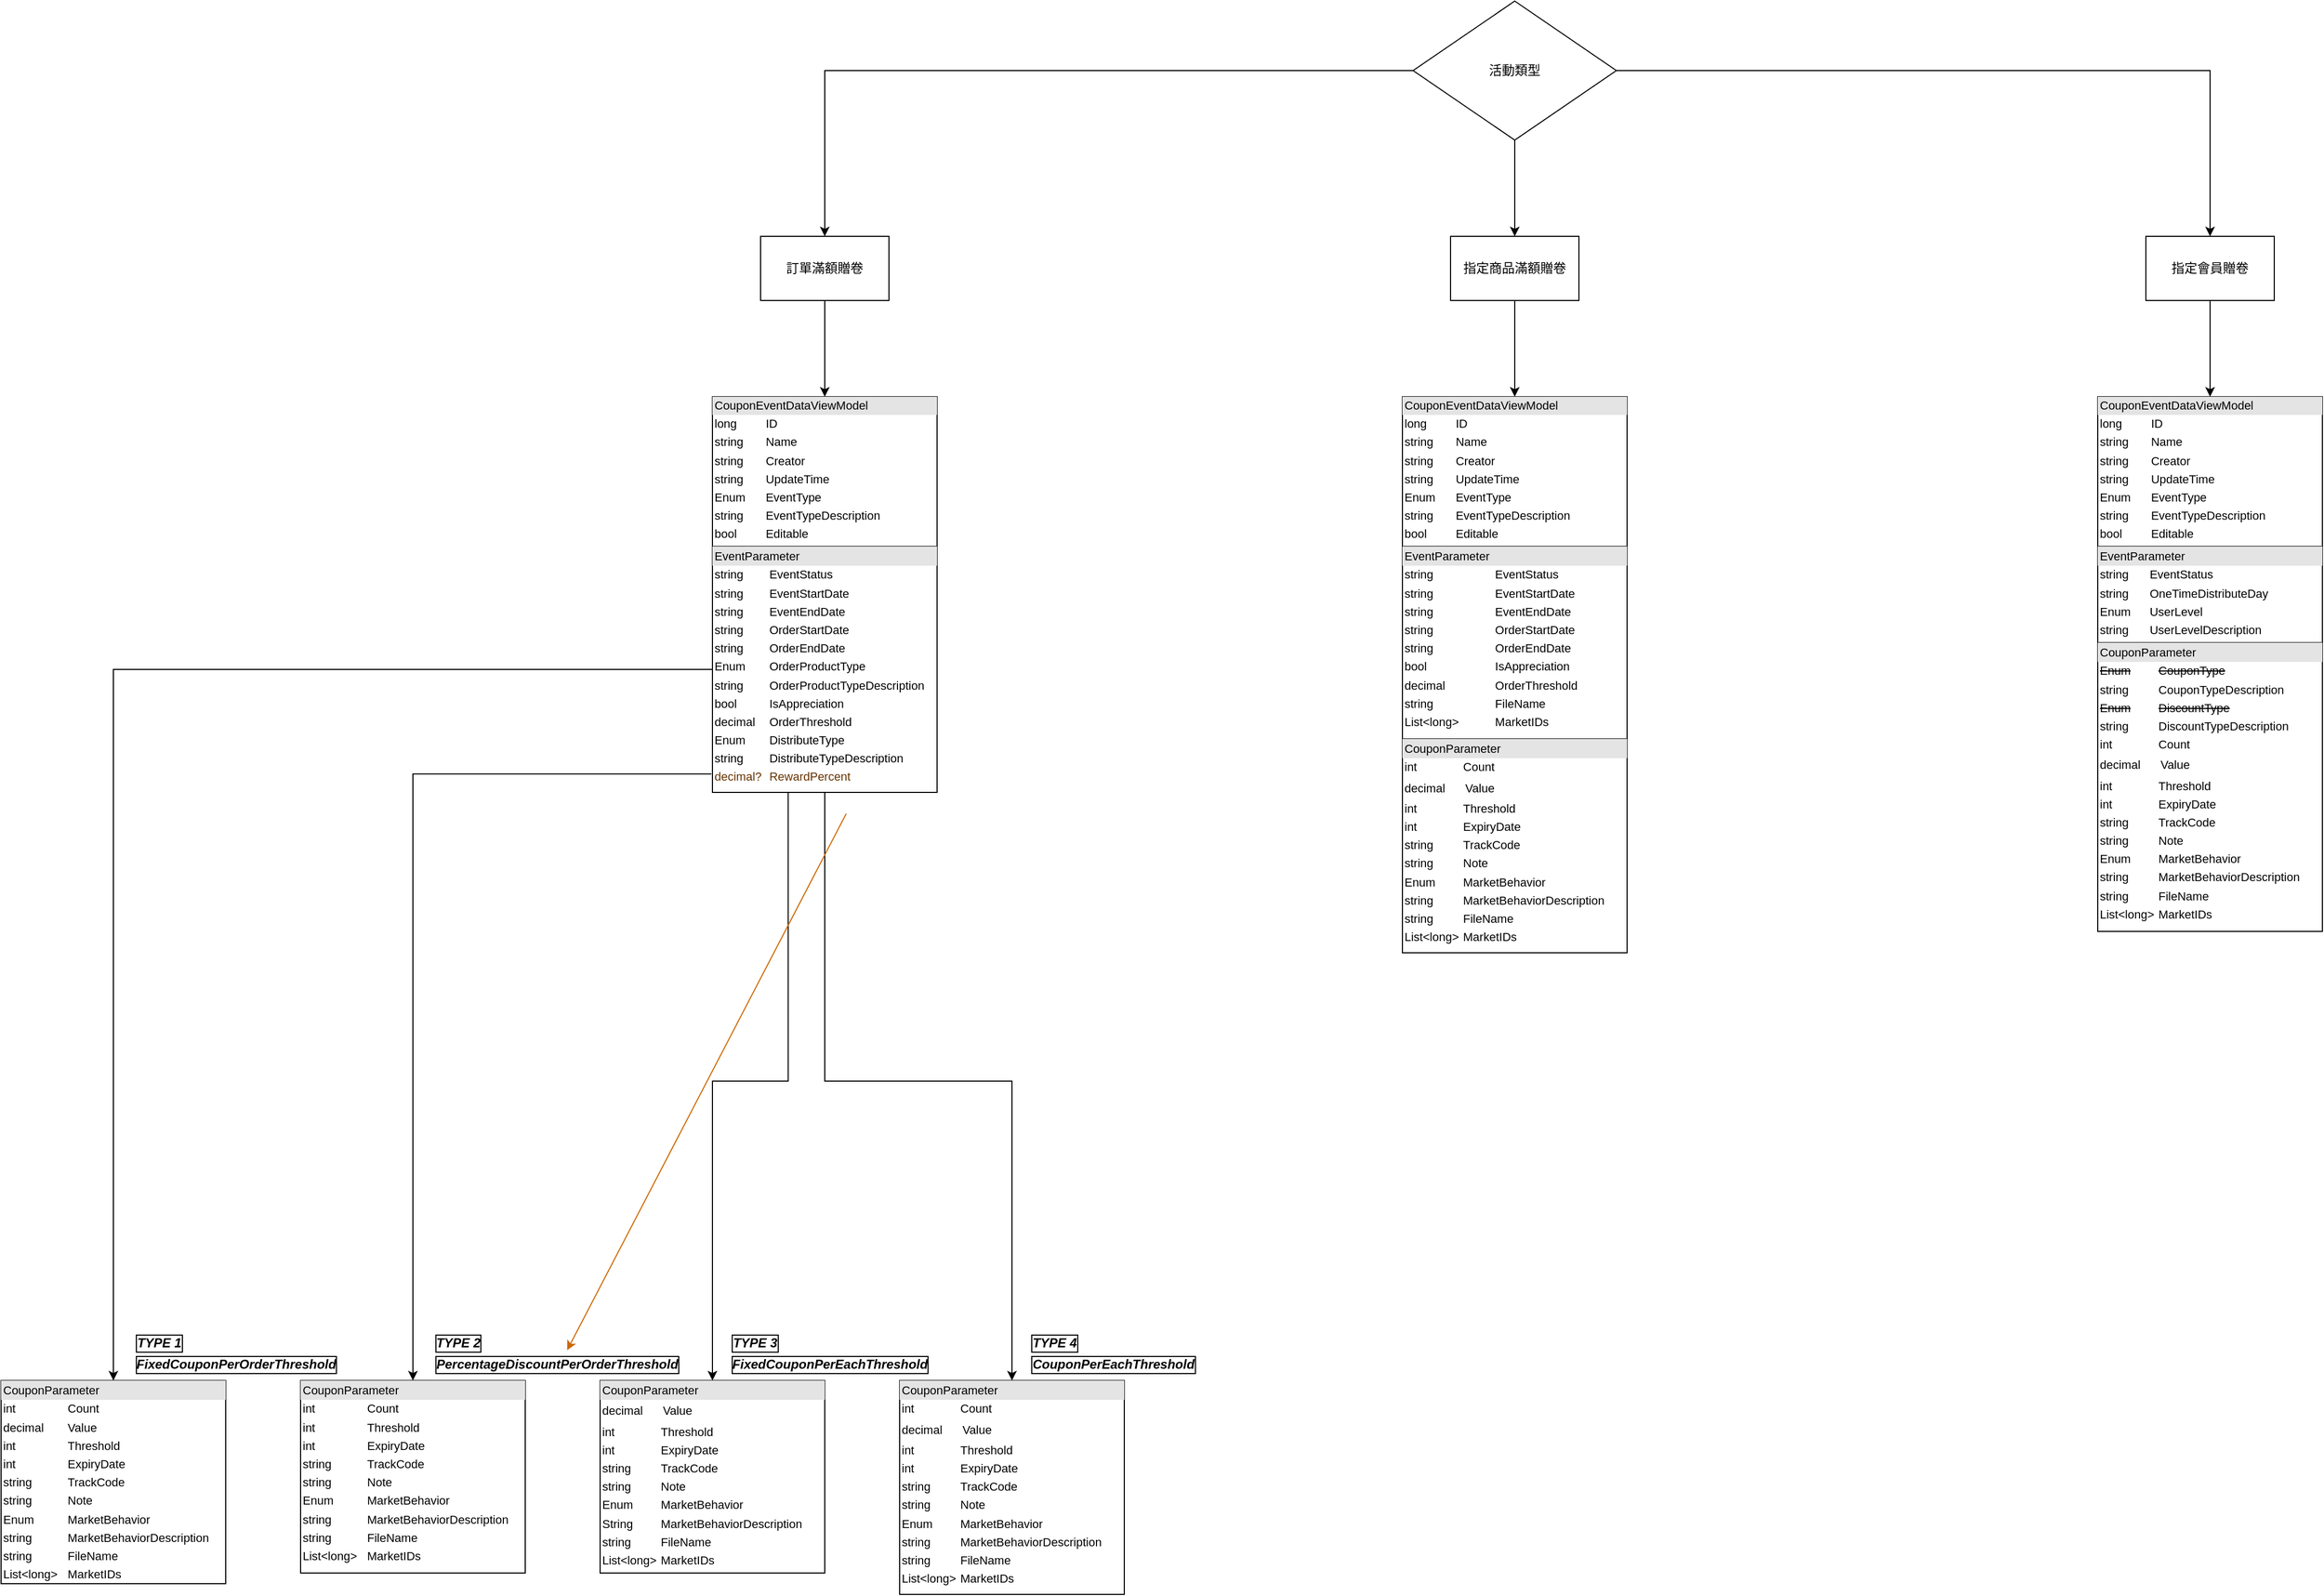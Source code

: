 <mxfile version="24.3.0" type="github">
  <diagram name="第 1 页" id="HbUvfql849o553JddJWj">
    <mxGraphModel dx="3700" dy="1123" grid="1" gridSize="10" guides="1" tooltips="1" connect="1" arrows="1" fold="1" page="1" pageScale="1" pageWidth="827" pageHeight="1169" math="0" shadow="0">
      <root>
        <mxCell id="0" />
        <mxCell id="1" parent="0" />
        <mxCell id="ZRGWAe6ejBWaFAPOV5AN-6" style="edgeStyle=orthogonalEdgeStyle;rounded=0;orthogonalLoop=1;jettySize=auto;html=1;" edge="1" parent="1" source="ZRGWAe6ejBWaFAPOV5AN-2" target="ZRGWAe6ejBWaFAPOV5AN-3">
          <mxGeometry relative="1" as="geometry" />
        </mxCell>
        <mxCell id="ZRGWAe6ejBWaFAPOV5AN-7" style="edgeStyle=orthogonalEdgeStyle;rounded=0;orthogonalLoop=1;jettySize=auto;html=1;" edge="1" parent="1" source="ZRGWAe6ejBWaFAPOV5AN-2" target="ZRGWAe6ejBWaFAPOV5AN-4">
          <mxGeometry relative="1" as="geometry" />
        </mxCell>
        <mxCell id="ZRGWAe6ejBWaFAPOV5AN-8" style="edgeStyle=orthogonalEdgeStyle;rounded=0;orthogonalLoop=1;jettySize=auto;html=1;" edge="1" parent="1" source="ZRGWAe6ejBWaFAPOV5AN-2" target="ZRGWAe6ejBWaFAPOV5AN-5">
          <mxGeometry relative="1" as="geometry" />
        </mxCell>
        <mxCell id="ZRGWAe6ejBWaFAPOV5AN-2" value="活動類型" style="rhombus;whiteSpace=wrap;html=1;" vertex="1" parent="1">
          <mxGeometry x="320" y="30" width="190" height="130" as="geometry" />
        </mxCell>
        <mxCell id="ZRGWAe6ejBWaFAPOV5AN-54" style="edgeStyle=orthogonalEdgeStyle;rounded=0;orthogonalLoop=1;jettySize=auto;html=1;" edge="1" parent="1" source="ZRGWAe6ejBWaFAPOV5AN-3" target="ZRGWAe6ejBWaFAPOV5AN-9">
          <mxGeometry relative="1" as="geometry" />
        </mxCell>
        <mxCell id="ZRGWAe6ejBWaFAPOV5AN-3" value="訂單滿額贈卷" style="rounded=0;whiteSpace=wrap;html=1;" vertex="1" parent="1">
          <mxGeometry x="-290" y="250" width="120" height="60" as="geometry" />
        </mxCell>
        <mxCell id="ZRGWAe6ejBWaFAPOV5AN-50" style="edgeStyle=orthogonalEdgeStyle;rounded=0;orthogonalLoop=1;jettySize=auto;html=1;" edge="1" parent="1" source="ZRGWAe6ejBWaFAPOV5AN-4" target="ZRGWAe6ejBWaFAPOV5AN-49">
          <mxGeometry relative="1" as="geometry" />
        </mxCell>
        <mxCell id="ZRGWAe6ejBWaFAPOV5AN-4" value="指定商品滿額贈卷" style="rounded=0;whiteSpace=wrap;html=1;" vertex="1" parent="1">
          <mxGeometry x="355" y="250" width="120" height="60" as="geometry" />
        </mxCell>
        <mxCell id="ZRGWAe6ejBWaFAPOV5AN-67" style="edgeStyle=orthogonalEdgeStyle;rounded=0;orthogonalLoop=1;jettySize=auto;html=1;entryX=0.5;entryY=0;entryDx=0;entryDy=0;exitX=0.5;exitY=1;exitDx=0;exitDy=0;" edge="1" parent="1" source="ZRGWAe6ejBWaFAPOV5AN-5" target="ZRGWAe6ejBWaFAPOV5AN-66">
          <mxGeometry relative="1" as="geometry">
            <Array as="points" />
          </mxGeometry>
        </mxCell>
        <mxCell id="ZRGWAe6ejBWaFAPOV5AN-5" value="指定會員贈卷" style="rounded=0;whiteSpace=wrap;html=1;" vertex="1" parent="1">
          <mxGeometry x="1005" y="250" width="120" height="60" as="geometry" />
        </mxCell>
        <mxCell id="ZRGWAe6ejBWaFAPOV5AN-9" value="&lt;div style=&quot;box-sizing: border-box; width: 100%; background: rgb(228, 228, 228); padding: 2px; font-size: 11px;&quot;&gt;CouponEventDataViewModel&lt;/div&gt;&lt;table align=&quot;left&quot; style=&quot;width: 100%; font-size: 11px;&quot; cellpadding=&quot;2&quot; cellspacing=&quot;0&quot;&gt;&lt;tbody&gt;&lt;tr&gt;&lt;td&gt;&lt;font style=&quot;font-size: 11px;&quot;&gt;long&lt;/font&gt;&lt;/td&gt;&lt;td&gt;&lt;font style=&quot;font-size: 11px;&quot;&gt;ID&lt;/font&gt;&lt;/td&gt;&lt;/tr&gt;&lt;tr&gt;&lt;td&gt;&lt;font style=&quot;font-size: 11px;&quot;&gt;string&lt;/font&gt;&lt;/td&gt;&lt;td&gt;&lt;font style=&quot;font-size: 11px;&quot;&gt;Name&lt;/font&gt;&lt;/td&gt;&lt;/tr&gt;&lt;tr&gt;&lt;td&gt;&lt;font style=&quot;font-size: 11px;&quot;&gt;string&lt;br&gt;&lt;/font&gt;&lt;/td&gt;&lt;td&gt;&lt;font style=&quot;font-size: 11px;&quot;&gt;Creator&lt;br&gt;&lt;/font&gt;&lt;/td&gt;&lt;/tr&gt;&lt;tr&gt;&lt;td style=&quot;&quot;&gt;&lt;font style=&quot;font-size: 11px;&quot;&gt;string&lt;br&gt;&lt;/font&gt;&lt;/td&gt;&lt;td&gt;&lt;font style=&quot;font-size: 11px;&quot;&gt;UpdateTime&lt;br&gt;&lt;/font&gt;&lt;/td&gt;&lt;/tr&gt;&lt;tr&gt;&lt;td&gt;&lt;font style=&quot;font-size: 11px;&quot;&gt;Enum&lt;br&gt;&lt;/font&gt;&lt;/td&gt;&lt;td&gt;&lt;font style=&quot;font-size: 11px;&quot;&gt;EventType&lt;br&gt;&lt;/font&gt;&lt;/td&gt;&lt;/tr&gt;&lt;tr&gt;&lt;td&gt;&lt;font style=&quot;&quot;&gt;string&lt;br&gt;&lt;/font&gt;&lt;/td&gt;&lt;td&gt;&lt;font style=&quot;&quot;&gt;EventTypeDescription&lt;br&gt;&lt;/font&gt;&lt;/td&gt;&lt;/tr&gt;&lt;tr&gt;&lt;td&gt;&lt;font style=&quot;&quot;&gt;bool&lt;br&gt;&lt;/font&gt;&lt;/td&gt;&lt;td&gt;&lt;font style=&quot;&quot;&gt;Editable&lt;br&gt;&lt;/font&gt;&lt;/td&gt;&lt;/tr&gt;&lt;/tbody&gt;&lt;/table&gt;" style="verticalAlign=top;align=left;overflow=fill;html=1;whiteSpace=wrap;" vertex="1" parent="1">
          <mxGeometry x="-335" y="400" width="210" height="140" as="geometry" />
        </mxCell>
        <mxCell id="ZRGWAe6ejBWaFAPOV5AN-61" style="edgeStyle=orthogonalEdgeStyle;rounded=0;orthogonalLoop=1;jettySize=auto;html=1;entryX=0.5;entryY=0;entryDx=0;entryDy=0;" edge="1" parent="1" source="ZRGWAe6ejBWaFAPOV5AN-17" target="ZRGWAe6ejBWaFAPOV5AN-28">
          <mxGeometry relative="1" as="geometry" />
        </mxCell>
        <mxCell id="ZRGWAe6ejBWaFAPOV5AN-63" style="edgeStyle=orthogonalEdgeStyle;rounded=0;orthogonalLoop=1;jettySize=auto;html=1;entryX=0;entryY=0.5;entryDx=0;entryDy=0;exitX=0.337;exitY=0.999;exitDx=0;exitDy=0;exitPerimeter=0;" edge="1" parent="1" source="ZRGWAe6ejBWaFAPOV5AN-17" target="ZRGWAe6ejBWaFAPOV5AN-47">
          <mxGeometry relative="1" as="geometry">
            <Array as="points">
              <mxPoint x="-264" y="1040" />
              <mxPoint x="-335" y="1040" />
            </Array>
          </mxGeometry>
        </mxCell>
        <mxCell id="ZRGWAe6ejBWaFAPOV5AN-64" style="edgeStyle=orthogonalEdgeStyle;rounded=0;orthogonalLoop=1;jettySize=auto;html=1;entryX=0;entryY=0.5;entryDx=0;entryDy=0;" edge="1" parent="1" source="ZRGWAe6ejBWaFAPOV5AN-17" target="ZRGWAe6ejBWaFAPOV5AN-48">
          <mxGeometry relative="1" as="geometry">
            <Array as="points">
              <mxPoint x="-230" y="1040" />
              <mxPoint x="-55" y="1040" />
            </Array>
          </mxGeometry>
        </mxCell>
        <mxCell id="ZRGWAe6ejBWaFAPOV5AN-17" value="&lt;div style=&quot;box-sizing: border-box; width: 100%; background: rgb(228, 228, 228); padding: 2px;&quot;&gt;&lt;span style=&quot;font-size: 11px;&quot;&gt;EventParameter&lt;/span&gt;&lt;br&gt;&lt;/div&gt;&lt;table style=&quot;width: 100%; font-size: 11px;&quot; cellpadding=&quot;2&quot; cellspacing=&quot;0&quot;&gt;&lt;tbody&gt;&lt;tr&gt;&lt;td&gt;string&lt;br&gt;&lt;/td&gt;&lt;td&gt;EventStatus&lt;/td&gt;&lt;/tr&gt;&lt;tr&gt;&lt;td&gt;&lt;font style=&quot;font-size: 11px;&quot;&gt;string&lt;/font&gt;&lt;/td&gt;&lt;td&gt;&lt;font style=&quot;font-size: 11px;&quot;&gt;EventStartDate&lt;/font&gt;&lt;/td&gt;&lt;/tr&gt;&lt;tr&gt;&lt;td&gt;&lt;font style=&quot;font-size: 11px;&quot;&gt;string&lt;br&gt;&lt;/font&gt;&lt;/td&gt;&lt;td&gt;&lt;font style=&quot;font-size: 11px;&quot;&gt;EventEndDate&lt;br&gt;&lt;/font&gt;&lt;/td&gt;&lt;/tr&gt;&lt;tr&gt;&lt;td style=&quot;&quot;&gt;&lt;font style=&quot;font-size: 11px;&quot;&gt;string&lt;br&gt;&lt;/font&gt;&lt;/td&gt;&lt;td&gt;&lt;font style=&quot;font-size: 11px;&quot;&gt;OrderStartDate&lt;br&gt;&lt;/font&gt;&lt;/td&gt;&lt;/tr&gt;&lt;tr&gt;&lt;td&gt;&lt;font style=&quot;font-size: 11px;&quot;&gt;string&lt;br&gt;&lt;/font&gt;&lt;/td&gt;&lt;td&gt;&lt;font style=&quot;font-size: 11px;&quot;&gt;OrderEndDate&lt;br&gt;&lt;/font&gt;&lt;/td&gt;&lt;/tr&gt;&lt;tr&gt;&lt;td&gt;&lt;font style=&quot;&quot;&gt;Enum&lt;br&gt;&lt;/font&gt;&lt;/td&gt;&lt;td&gt;&lt;font style=&quot;&quot;&gt;OrderProductType&lt;br&gt;&lt;/font&gt;&lt;/td&gt;&lt;/tr&gt;&lt;tr&gt;&lt;td&gt;string&lt;br&gt;&lt;/td&gt;&lt;td&gt;OrderProductTypeDescription&lt;br&gt;&lt;/td&gt;&lt;/tr&gt;&lt;tr&gt;&lt;td&gt;bool&lt;br&gt;&lt;/td&gt;&lt;td&gt;IsAppreciation&lt;br&gt;&lt;/td&gt;&lt;/tr&gt;&lt;tr&gt;&lt;td&gt;decimal&lt;br&gt;&lt;/td&gt;&lt;td&gt;OrderThreshold&lt;br&gt;&lt;/td&gt;&lt;/tr&gt;&lt;tr&gt;&lt;td&gt;Enum&lt;br&gt;&lt;/td&gt;&lt;td&gt;DistributeType&lt;br&gt;&lt;/td&gt;&lt;/tr&gt;&lt;tr&gt;&lt;td&gt;string&lt;br&gt;&lt;/td&gt;&lt;td&gt;DistributeTypeDescription&lt;br&gt;&lt;/td&gt;&lt;/tr&gt;&lt;tr&gt;&lt;td&gt;&lt;font color=&quot;#663300&quot;&gt;decimal?&lt;br&gt;&lt;/font&gt;&lt;/td&gt;&lt;td&gt;&lt;font color=&quot;#663300&quot;&gt;RewardPercent&lt;/font&gt;&lt;br&gt;&lt;/td&gt;&lt;/tr&gt;&lt;/tbody&gt;&lt;/table&gt;" style="verticalAlign=top;align=left;overflow=fill;html=1;whiteSpace=wrap;" vertex="1" parent="1">
          <mxGeometry x="-335" y="540" width="210" height="230" as="geometry" />
        </mxCell>
        <mxCell id="ZRGWAe6ejBWaFAPOV5AN-26" value="FixedCouponPerOrderThreshold" style="text;html=1;align=center;verticalAlign=middle;whiteSpace=wrap;rounded=0;fontStyle=3;labelBackgroundColor=none;labelBorderColor=default;" vertex="1" parent="1">
          <mxGeometry x="-810" y="1290" width="60" height="30" as="geometry" />
        </mxCell>
        <mxCell id="ZRGWAe6ejBWaFAPOV5AN-28" value="&lt;div style=&quot;box-sizing: border-box; width: 100%; background: rgb(228, 228, 228); padding: 2px;&quot;&gt;&lt;span style=&quot;font-size: 11px;&quot;&gt;CouponParameter&lt;/span&gt;&lt;br&gt;&lt;/div&gt;&lt;table style=&quot;width: 100%; font-size: 11px;&quot; cellpadding=&quot;2&quot; cellspacing=&quot;0&quot;&gt;&lt;tbody&gt;&lt;tr&gt;&lt;td&gt;int&lt;br&gt;&lt;/td&gt;&lt;td&gt;Count&lt;/td&gt;&lt;/tr&gt;&lt;tr&gt;&lt;td&gt;&lt;font style=&quot;font-size: 11px;&quot;&gt;decimal&lt;/font&gt;&lt;/td&gt;&lt;td&gt;&lt;font style=&quot;font-size: 11px;&quot;&gt;Value&lt;/font&gt;&lt;/td&gt;&lt;/tr&gt;&lt;tr&gt;&lt;td&gt;&lt;font style=&quot;font-size: 11px;&quot;&gt;int&lt;br&gt;&lt;/font&gt;&lt;/td&gt;&lt;td&gt;&lt;font style=&quot;font-size: 11px;&quot;&gt;Threshold&lt;br&gt;&lt;/font&gt;&lt;/td&gt;&lt;/tr&gt;&lt;tr&gt;&lt;td style=&quot;&quot;&gt;&lt;font style=&quot;font-size: 11px;&quot;&gt;int&lt;br&gt;&lt;/font&gt;&lt;/td&gt;&lt;td&gt;&lt;font style=&quot;font-size: 11px;&quot;&gt;ExpiryDate&lt;br&gt;&lt;/font&gt;&lt;/td&gt;&lt;/tr&gt;&lt;tr&gt;&lt;td&gt;&lt;font style=&quot;font-size: 11px;&quot;&gt;string&lt;br&gt;&lt;/font&gt;&lt;/td&gt;&lt;td&gt;&lt;font style=&quot;font-size: 11px;&quot;&gt;TrackCode&lt;br&gt;&lt;/font&gt;&lt;/td&gt;&lt;/tr&gt;&lt;tr&gt;&lt;td&gt;&lt;font style=&quot;&quot;&gt;string&lt;br&gt;&lt;/font&gt;&lt;/td&gt;&lt;td&gt;&lt;font style=&quot;&quot;&gt;Note&lt;br&gt;&lt;/font&gt;&lt;/td&gt;&lt;/tr&gt;&lt;tr&gt;&lt;td&gt;&lt;font style=&quot;&quot;&gt;Enum&lt;br&gt;&lt;/font&gt;&lt;/td&gt;&lt;td&gt;&lt;font style=&quot;&quot;&gt;MarketBehavior&lt;br&gt;&lt;/font&gt;&lt;/td&gt;&lt;/tr&gt;&lt;tr&gt;&lt;td&gt;string&lt;/td&gt;&lt;td&gt;MarketBehaviorDescription&lt;br&gt;&lt;/td&gt;&lt;/tr&gt;&lt;tr&gt;&lt;td&gt;string&lt;br&gt;&lt;/td&gt;&lt;td&gt;FileName&lt;br&gt;&lt;/td&gt;&lt;/tr&gt;&lt;tr&gt;&lt;td&gt;List&amp;lt;long&amp;gt;&lt;br&gt;&lt;/td&gt;&lt;td&gt;MarketIDs&lt;br&gt;&lt;/td&gt;&lt;/tr&gt;&lt;tr&gt;&lt;td&gt;&lt;/td&gt;&lt;td&gt;&lt;br&gt;&lt;/td&gt;&lt;/tr&gt;&lt;/tbody&gt;&lt;/table&gt;" style="verticalAlign=top;align=left;overflow=fill;html=1;whiteSpace=wrap;" vertex="1" parent="1">
          <mxGeometry x="-1000" y="1320" width="210" height="190" as="geometry" />
        </mxCell>
        <mxCell id="ZRGWAe6ejBWaFAPOV5AN-31" value="PercentageDiscountPerOrderThreshold" style="text;html=1;align=center;verticalAlign=middle;whiteSpace=wrap;rounded=0;labelBorderColor=default;fontStyle=3" vertex="1" parent="1">
          <mxGeometry x="-510" y="1290" width="60" height="30" as="geometry" />
        </mxCell>
        <mxCell id="ZRGWAe6ejBWaFAPOV5AN-32" value="FixedCouponPerEachThreshold" style="text;html=1;align=center;verticalAlign=middle;whiteSpace=wrap;rounded=0;labelBorderColor=default;fontStyle=3" vertex="1" parent="1">
          <mxGeometry x="-255" y="1290" width="60" height="30" as="geometry" />
        </mxCell>
        <mxCell id="ZRGWAe6ejBWaFAPOV5AN-34" value="CouponPerEachThreshold" style="text;html=1;align=center;verticalAlign=middle;whiteSpace=wrap;rounded=0;labelBorderColor=default;fontStyle=3" vertex="1" parent="1">
          <mxGeometry x="10" y="1290" width="60" height="30" as="geometry" />
        </mxCell>
        <mxCell id="ZRGWAe6ejBWaFAPOV5AN-36" value="TYPE 1" style="text;html=1;align=center;verticalAlign=middle;whiteSpace=wrap;rounded=0;fontStyle=3;labelBackgroundColor=none;labelBorderColor=default;" vertex="1" parent="1">
          <mxGeometry x="-882" y="1270" width="60" height="30" as="geometry" />
        </mxCell>
        <mxCell id="ZRGWAe6ejBWaFAPOV5AN-39" value="TYPE 2" style="text;html=1;align=center;verticalAlign=middle;whiteSpace=wrap;rounded=0;fontStyle=3;labelBackgroundColor=none;labelBorderColor=default;" vertex="1" parent="1">
          <mxGeometry x="-600" y="1270" width="55" height="30" as="geometry" />
        </mxCell>
        <mxCell id="ZRGWAe6ejBWaFAPOV5AN-40" value="TYPE 3" style="text;html=1;align=center;verticalAlign=middle;whiteSpace=wrap;rounded=0;fontStyle=3;labelBackgroundColor=none;labelBorderColor=default;" vertex="1" parent="1">
          <mxGeometry x="-325" y="1270" width="60" height="30" as="geometry" />
        </mxCell>
        <mxCell id="ZRGWAe6ejBWaFAPOV5AN-41" value="TYPE 4" style="text;html=1;align=center;verticalAlign=middle;whiteSpace=wrap;rounded=0;fontStyle=3;labelBackgroundColor=none;labelBorderColor=default;" vertex="1" parent="1">
          <mxGeometry x="-45" y="1270" width="60" height="30" as="geometry" />
        </mxCell>
        <mxCell id="ZRGWAe6ejBWaFAPOV5AN-45" value="" style="endArrow=classic;html=1;rounded=0;entryX=0.653;entryY=0.056;entryDx=0;entryDy=0;entryPerimeter=0;fontColor=#994C00;labelBackgroundColor=#994C00;fillColor=#ffe6cc;strokeColor=#CC6600;exitX=0.5;exitY=1;exitDx=0;exitDy=0;" edge="1" parent="1" source="ZRGWAe6ejBWaFAPOV5AN-57" target="ZRGWAe6ejBWaFAPOV5AN-31">
          <mxGeometry width="50" height="50" relative="1" as="geometry">
            <mxPoint x="-210" y="830" as="sourcePoint" />
            <mxPoint x="-10" y="910" as="targetPoint" />
            <Array as="points" />
          </mxGeometry>
        </mxCell>
        <mxCell id="ZRGWAe6ejBWaFAPOV5AN-46" value="&lt;div style=&quot;box-sizing: border-box; width: 100%; background: rgb(228, 228, 228); padding: 2px;&quot;&gt;&lt;span style=&quot;font-size: 11px;&quot;&gt;CouponParameter&lt;/span&gt;&lt;br&gt;&lt;/div&gt;&lt;table style=&quot;width: 100%; font-size: 11px;&quot; cellpadding=&quot;2&quot; cellspacing=&quot;0&quot;&gt;&lt;tbody&gt;&lt;tr&gt;&lt;td&gt;int&lt;br&gt;&lt;/td&gt;&lt;td&gt;Count&lt;/td&gt;&lt;/tr&gt;&lt;tr&gt;&lt;td&gt;int&lt;/td&gt;&lt;td&gt;&lt;font style=&quot;font-size: 11px;&quot;&gt;Threshold&lt;br&gt;&lt;/font&gt;&lt;/td&gt;&lt;/tr&gt;&lt;tr&gt;&lt;td style=&quot;&quot;&gt;&lt;font style=&quot;font-size: 11px;&quot;&gt;int&lt;br&gt;&lt;/font&gt;&lt;/td&gt;&lt;td&gt;&lt;font style=&quot;font-size: 11px;&quot;&gt;ExpiryDate&lt;br&gt;&lt;/font&gt;&lt;/td&gt;&lt;/tr&gt;&lt;tr&gt;&lt;td&gt;&lt;font style=&quot;font-size: 11px;&quot;&gt;string&lt;br&gt;&lt;/font&gt;&lt;/td&gt;&lt;td&gt;&lt;font style=&quot;font-size: 11px;&quot;&gt;TrackCode&lt;br&gt;&lt;/font&gt;&lt;/td&gt;&lt;/tr&gt;&lt;tr&gt;&lt;td&gt;&lt;font style=&quot;&quot;&gt;string&lt;br&gt;&lt;/font&gt;&lt;/td&gt;&lt;td&gt;&lt;font style=&quot;&quot;&gt;Note&lt;br&gt;&lt;/font&gt;&lt;/td&gt;&lt;/tr&gt;&lt;tr&gt;&lt;td&gt;&lt;font style=&quot;&quot;&gt;Enum&lt;br&gt;&lt;/font&gt;&lt;/td&gt;&lt;td&gt;&lt;font style=&quot;&quot;&gt;MarketBehavior&lt;br&gt;&lt;/font&gt;&lt;/td&gt;&lt;/tr&gt;&lt;tr&gt;&lt;td&gt;string&lt;/td&gt;&lt;td&gt;MarketBehaviorDescription&lt;br&gt;&lt;/td&gt;&lt;/tr&gt;&lt;tr&gt;&lt;td&gt;string&lt;br&gt;&lt;/td&gt;&lt;td&gt;FileName&lt;br&gt;&lt;/td&gt;&lt;/tr&gt;&lt;tr&gt;&lt;td&gt;List&amp;lt;long&amp;gt;&lt;br&gt;&lt;/td&gt;&lt;td&gt;MarketIDs&lt;br&gt;&lt;/td&gt;&lt;/tr&gt;&lt;tr&gt;&lt;td&gt;&lt;/td&gt;&lt;td&gt;&lt;br&gt;&lt;/td&gt;&lt;/tr&gt;&lt;/tbody&gt;&lt;/table&gt;" style="verticalAlign=top;align=left;overflow=fill;html=1;whiteSpace=wrap;direction=south;" vertex="1" parent="1">
          <mxGeometry x="-720" y="1320" width="210" height="180" as="geometry" />
        </mxCell>
        <mxCell id="ZRGWAe6ejBWaFAPOV5AN-47" value="&lt;div style=&quot;box-sizing: border-box; width: 100%; background: rgb(228, 228, 228); padding: 2px;&quot;&gt;&lt;span style=&quot;font-size: 11px;&quot;&gt;CouponParameter&lt;/span&gt;&lt;br&gt;&lt;/div&gt;&lt;table style=&quot;width: 100%; font-size: 11px;&quot; cellpadding=&quot;2&quot; cellspacing=&quot;0&quot;&gt;&lt;tbody&gt;&lt;tr&gt;&lt;td&gt;decimal&lt;/td&gt;&lt;td&gt;&lt;table style=&quot;width: 210px;&quot; cellpadding=&quot;2&quot; cellspacing=&quot;0&quot;&gt;&lt;tbody&gt;&lt;tr&gt;&lt;td&gt;Value&lt;/td&gt;&lt;/tr&gt;&lt;tr&gt;&lt;/tr&gt;&lt;/tbody&gt;&lt;/table&gt;&lt;/td&gt;&lt;/tr&gt;&lt;tr&gt;&lt;td&gt;int&lt;/td&gt;&lt;td&gt;&lt;font style=&quot;font-size: 11px;&quot;&gt;Threshold&lt;br&gt;&lt;/font&gt;&lt;/td&gt;&lt;/tr&gt;&lt;tr&gt;&lt;td style=&quot;&quot;&gt;&lt;font style=&quot;font-size: 11px;&quot;&gt;int&lt;br&gt;&lt;/font&gt;&lt;/td&gt;&lt;td&gt;&lt;font style=&quot;font-size: 11px;&quot;&gt;ExpiryDate&lt;br&gt;&lt;/font&gt;&lt;/td&gt;&lt;/tr&gt;&lt;tr&gt;&lt;td&gt;&lt;font style=&quot;font-size: 11px;&quot;&gt;string&lt;br&gt;&lt;/font&gt;&lt;/td&gt;&lt;td&gt;&lt;font style=&quot;font-size: 11px;&quot;&gt;TrackCode&lt;br&gt;&lt;/font&gt;&lt;/td&gt;&lt;/tr&gt;&lt;tr&gt;&lt;td&gt;&lt;font style=&quot;&quot;&gt;string&lt;br&gt;&lt;/font&gt;&lt;/td&gt;&lt;td&gt;&lt;font style=&quot;&quot;&gt;Note&lt;br&gt;&lt;/font&gt;&lt;/td&gt;&lt;/tr&gt;&lt;tr&gt;&lt;td&gt;&lt;font style=&quot;&quot;&gt;Enum&lt;br&gt;&lt;/font&gt;&lt;/td&gt;&lt;td&gt;&lt;font style=&quot;&quot;&gt;MarketBehavior&lt;br&gt;&lt;/font&gt;&lt;/td&gt;&lt;/tr&gt;&lt;tr&gt;&lt;td&gt;String&lt;/td&gt;&lt;td&gt;MarketBehaviorDescription&lt;br&gt;&lt;/td&gt;&lt;/tr&gt;&lt;tr&gt;&lt;td&gt;string&lt;br&gt;&lt;/td&gt;&lt;td&gt;FileName&lt;br&gt;&lt;/td&gt;&lt;/tr&gt;&lt;tr&gt;&lt;td&gt;List&amp;lt;long&amp;gt;&lt;br&gt;&lt;/td&gt;&lt;td&gt;MarketIDs&lt;br&gt;&lt;/td&gt;&lt;/tr&gt;&lt;tr&gt;&lt;td&gt;&lt;/td&gt;&lt;td&gt;&lt;br&gt;&lt;/td&gt;&lt;/tr&gt;&lt;/tbody&gt;&lt;/table&gt;" style="verticalAlign=top;align=left;overflow=fill;html=1;whiteSpace=wrap;direction=south;" vertex="1" parent="1">
          <mxGeometry x="-440" y="1320" width="210" height="180" as="geometry" />
        </mxCell>
        <mxCell id="ZRGWAe6ejBWaFAPOV5AN-48" value="&lt;div style=&quot;box-sizing: border-box; width: 100%; background: rgb(228, 228, 228); padding: 2px;&quot;&gt;&lt;span style=&quot;font-size: 11px;&quot;&gt;CouponParameter&lt;/span&gt;&lt;br&gt;&lt;/div&gt;&lt;table style=&quot;width: 100%; font-size: 11px;&quot; cellpadding=&quot;2&quot; cellspacing=&quot;0&quot;&gt;&lt;tbody&gt;&lt;tr&gt;&lt;td&gt;int&lt;/td&gt;&lt;td&gt;Count&lt;br&gt;&lt;/td&gt;&lt;/tr&gt;&lt;tr&gt;&lt;td&gt;decimal&lt;/td&gt;&lt;td&gt;&lt;table style=&quot;width: 210px;&quot; cellpadding=&quot;2&quot; cellspacing=&quot;0&quot;&gt;&lt;tbody&gt;&lt;tr&gt;&lt;td&gt;Value&lt;/td&gt;&lt;/tr&gt;&lt;tr&gt;&lt;/tr&gt;&lt;/tbody&gt;&lt;/table&gt;&lt;/td&gt;&lt;/tr&gt;&lt;tr&gt;&lt;td&gt;&lt;font style=&quot;font-size: 11px;&quot;&gt;int&lt;/font&gt;&lt;/td&gt;&lt;td&gt;&lt;font style=&quot;font-size: 11px;&quot;&gt;Threshold&lt;br&gt;&lt;/font&gt;&lt;/td&gt;&lt;/tr&gt;&lt;tr&gt;&lt;td style=&quot;&quot;&gt;&lt;font style=&quot;font-size: 11px;&quot;&gt;int&lt;br&gt;&lt;/font&gt;&lt;/td&gt;&lt;td&gt;&lt;font style=&quot;font-size: 11px;&quot;&gt;ExpiryDate&lt;br&gt;&lt;/font&gt;&lt;/td&gt;&lt;/tr&gt;&lt;tr&gt;&lt;td&gt;&lt;font style=&quot;font-size: 11px;&quot;&gt;string&lt;br&gt;&lt;/font&gt;&lt;/td&gt;&lt;td&gt;&lt;font style=&quot;font-size: 11px;&quot;&gt;TrackCode&lt;br&gt;&lt;/font&gt;&lt;/td&gt;&lt;/tr&gt;&lt;tr&gt;&lt;td&gt;&lt;font style=&quot;&quot;&gt;string&lt;br&gt;&lt;/font&gt;&lt;/td&gt;&lt;td&gt;&lt;font style=&quot;&quot;&gt;Note&lt;br&gt;&lt;/font&gt;&lt;/td&gt;&lt;/tr&gt;&lt;tr&gt;&lt;td&gt;&lt;font style=&quot;&quot;&gt;Enum&lt;br&gt;&lt;/font&gt;&lt;/td&gt;&lt;td&gt;&lt;font style=&quot;&quot;&gt;MarketBehavior&lt;br&gt;&lt;/font&gt;&lt;/td&gt;&lt;/tr&gt;&lt;tr&gt;&lt;td&gt;string&lt;/td&gt;&lt;td&gt;MarketBehaviorDescription&lt;br&gt;&lt;/td&gt;&lt;/tr&gt;&lt;tr&gt;&lt;td&gt;string&lt;br&gt;&lt;/td&gt;&lt;td&gt;FileName&lt;br&gt;&lt;/td&gt;&lt;/tr&gt;&lt;tr&gt;&lt;td&gt;List&amp;lt;long&amp;gt;&lt;br&gt;&lt;/td&gt;&lt;td&gt;MarketIDs&lt;br&gt;&lt;/td&gt;&lt;/tr&gt;&lt;tr&gt;&lt;td&gt;&lt;/td&gt;&lt;td&gt;&lt;br&gt;&lt;/td&gt;&lt;/tr&gt;&lt;/tbody&gt;&lt;/table&gt;" style="verticalAlign=top;align=left;overflow=fill;html=1;whiteSpace=wrap;direction=south;" vertex="1" parent="1">
          <mxGeometry x="-160" y="1320" width="210" height="200" as="geometry" />
        </mxCell>
        <mxCell id="ZRGWAe6ejBWaFAPOV5AN-49" value="&lt;div style=&quot;box-sizing: border-box; width: 100%; background: rgb(228, 228, 228); padding: 2px; font-size: 11px;&quot;&gt;CouponEventDataViewModel&lt;/div&gt;&lt;table align=&quot;left&quot; style=&quot;width: 100%; font-size: 11px;&quot; cellpadding=&quot;2&quot; cellspacing=&quot;0&quot;&gt;&lt;tbody&gt;&lt;tr&gt;&lt;td&gt;&lt;font style=&quot;font-size: 11px;&quot;&gt;long&lt;/font&gt;&lt;/td&gt;&lt;td&gt;&lt;font style=&quot;font-size: 11px;&quot;&gt;ID&lt;/font&gt;&lt;/td&gt;&lt;/tr&gt;&lt;tr&gt;&lt;td&gt;&lt;font style=&quot;font-size: 11px;&quot;&gt;string&lt;/font&gt;&lt;/td&gt;&lt;td&gt;&lt;font style=&quot;font-size: 11px;&quot;&gt;Name&lt;/font&gt;&lt;/td&gt;&lt;/tr&gt;&lt;tr&gt;&lt;td&gt;&lt;font style=&quot;font-size: 11px;&quot;&gt;string&lt;br&gt;&lt;/font&gt;&lt;/td&gt;&lt;td&gt;&lt;font style=&quot;font-size: 11px;&quot;&gt;Creator&lt;br&gt;&lt;/font&gt;&lt;/td&gt;&lt;/tr&gt;&lt;tr&gt;&lt;td style=&quot;&quot;&gt;&lt;font style=&quot;font-size: 11px;&quot;&gt;string&lt;br&gt;&lt;/font&gt;&lt;/td&gt;&lt;td&gt;&lt;font style=&quot;font-size: 11px;&quot;&gt;UpdateTime&lt;br&gt;&lt;/font&gt;&lt;/td&gt;&lt;/tr&gt;&lt;tr&gt;&lt;td&gt;&lt;font style=&quot;font-size: 11px;&quot;&gt;Enum&lt;br&gt;&lt;/font&gt;&lt;/td&gt;&lt;td&gt;&lt;font style=&quot;font-size: 11px;&quot;&gt;EventType&lt;br&gt;&lt;/font&gt;&lt;/td&gt;&lt;/tr&gt;&lt;tr&gt;&lt;td&gt;&lt;font style=&quot;&quot;&gt;string&lt;br&gt;&lt;/font&gt;&lt;/td&gt;&lt;td&gt;&lt;font style=&quot;&quot;&gt;EventTypeDescription&lt;br&gt;&lt;/font&gt;&lt;/td&gt;&lt;/tr&gt;&lt;tr&gt;&lt;td&gt;&lt;font style=&quot;&quot;&gt;bool&lt;br&gt;&lt;/font&gt;&lt;/td&gt;&lt;td&gt;&lt;font style=&quot;&quot;&gt;Editable&lt;br&gt;&lt;/font&gt;&lt;/td&gt;&lt;/tr&gt;&lt;/tbody&gt;&lt;/table&gt;" style="verticalAlign=top;align=left;overflow=fill;html=1;whiteSpace=wrap;" vertex="1" parent="1">
          <mxGeometry x="310" y="400" width="210" height="140" as="geometry" />
        </mxCell>
        <mxCell id="ZRGWAe6ejBWaFAPOV5AN-51" value="&lt;div style=&quot;box-sizing: border-box; width: 100%; background: rgb(228, 228, 228); padding: 2px;&quot;&gt;&lt;span style=&quot;font-size: 11px;&quot;&gt;EventParameter&lt;/span&gt;&lt;br&gt;&lt;/div&gt;&lt;table style=&quot;width: 100%; font-size: 11px;&quot; cellpadding=&quot;2&quot; cellspacing=&quot;0&quot;&gt;&lt;tbody&gt;&lt;tr&gt;&lt;td&gt;string&lt;br&gt;&lt;/td&gt;&lt;td&gt;EventStatus&lt;/td&gt;&lt;/tr&gt;&lt;tr&gt;&lt;td&gt;&lt;font style=&quot;font-size: 11px;&quot;&gt;string&lt;/font&gt;&lt;/td&gt;&lt;td&gt;&lt;font style=&quot;font-size: 11px;&quot;&gt;EventStartDate&lt;/font&gt;&lt;/td&gt;&lt;/tr&gt;&lt;tr&gt;&lt;td&gt;&lt;font style=&quot;font-size: 11px;&quot;&gt;string&lt;br&gt;&lt;/font&gt;&lt;/td&gt;&lt;td&gt;&lt;font style=&quot;font-size: 11px;&quot;&gt;EventEndDate&lt;br&gt;&lt;/font&gt;&lt;/td&gt;&lt;/tr&gt;&lt;tr&gt;&lt;td style=&quot;&quot;&gt;&lt;font style=&quot;font-size: 11px;&quot;&gt;string&lt;br&gt;&lt;/font&gt;&lt;/td&gt;&lt;td&gt;&lt;font style=&quot;font-size: 11px;&quot;&gt;OrderStartDate&lt;br&gt;&lt;/font&gt;&lt;/td&gt;&lt;/tr&gt;&lt;tr&gt;&lt;td&gt;&lt;font style=&quot;font-size: 11px;&quot;&gt;string&lt;br&gt;&lt;/font&gt;&lt;/td&gt;&lt;td&gt;&lt;font style=&quot;font-size: 11px;&quot;&gt;OrderEndDate&lt;/font&gt;&lt;/td&gt;&lt;/tr&gt;&lt;tr&gt;&lt;td&gt;bool&lt;br&gt;&lt;/td&gt;&lt;td&gt;IsAppreciation&lt;br&gt;&lt;/td&gt;&lt;/tr&gt;&lt;tr&gt;&lt;td&gt;decimal&lt;br&gt;&lt;/td&gt;&lt;td&gt;OrderThreshold&lt;br&gt;&lt;/td&gt;&lt;/tr&gt;&lt;tr&gt;&lt;td&gt;string&lt;br&gt;&lt;/td&gt;&lt;td&gt;FileName&lt;br&gt;&lt;/td&gt;&lt;/tr&gt;&lt;tr&gt;&lt;td&gt;List&amp;lt;long&amp;gt;&lt;br&gt;&lt;/td&gt;&lt;td&gt;MarketIDs&lt;/td&gt;&lt;/tr&gt;&lt;/tbody&gt;&lt;/table&gt;" style="verticalAlign=top;align=left;overflow=fill;html=1;whiteSpace=wrap;" vertex="1" parent="1">
          <mxGeometry x="310" y="540" width="210" height="180" as="geometry" />
        </mxCell>
        <mxCell id="ZRGWAe6ejBWaFAPOV5AN-62" style="edgeStyle=orthogonalEdgeStyle;rounded=0;orthogonalLoop=1;jettySize=auto;html=1;entryX=0;entryY=0.5;entryDx=0;entryDy=0;exitX=-0.005;exitY=0.925;exitDx=0;exitDy=0;exitPerimeter=0;" edge="1" parent="1" source="ZRGWAe6ejBWaFAPOV5AN-17" target="ZRGWAe6ejBWaFAPOV5AN-46">
          <mxGeometry relative="1" as="geometry" />
        </mxCell>
        <mxCell id="ZRGWAe6ejBWaFAPOV5AN-57" value="&lt;div&gt;&lt;br&gt;&lt;/div&gt;&lt;div&gt;&lt;br&gt;&lt;/div&gt;" style="text;strokeColor=none;fillColor=none;html=1;fontSize=24;fontStyle=1;verticalAlign=middle;align=center;" vertex="1" parent="1">
          <mxGeometry x="-225" y="780" width="30" height="10" as="geometry" />
        </mxCell>
        <mxCell id="ZRGWAe6ejBWaFAPOV5AN-65" value="&lt;div style=&quot;box-sizing: border-box; width: 100%; background: rgb(228, 228, 228); padding: 2px;&quot;&gt;&lt;span style=&quot;font-size: 11px;&quot;&gt;CouponParameter&lt;/span&gt;&lt;br&gt;&lt;/div&gt;&lt;table style=&quot;width: 100%; font-size: 11px;&quot; cellpadding=&quot;2&quot; cellspacing=&quot;0&quot;&gt;&lt;tbody&gt;&lt;tr&gt;&lt;td&gt;int&lt;/td&gt;&lt;td&gt;Count&lt;br&gt;&lt;/td&gt;&lt;/tr&gt;&lt;tr&gt;&lt;td&gt;decimal&lt;/td&gt;&lt;td&gt;&lt;table style=&quot;width: 210px;&quot; cellpadding=&quot;2&quot; cellspacing=&quot;0&quot;&gt;&lt;tbody&gt;&lt;tr&gt;&lt;td&gt;Value&lt;/td&gt;&lt;/tr&gt;&lt;tr&gt;&lt;/tr&gt;&lt;/tbody&gt;&lt;/table&gt;&lt;/td&gt;&lt;/tr&gt;&lt;tr&gt;&lt;td&gt;int&lt;/td&gt;&lt;td&gt;&lt;font style=&quot;font-size: 11px;&quot;&gt;Threshold&lt;br&gt;&lt;/font&gt;&lt;/td&gt;&lt;/tr&gt;&lt;tr&gt;&lt;td style=&quot;&quot;&gt;&lt;font style=&quot;font-size: 11px;&quot;&gt;int&lt;br&gt;&lt;/font&gt;&lt;/td&gt;&lt;td&gt;&lt;font style=&quot;font-size: 11px;&quot;&gt;ExpiryDate&lt;br&gt;&lt;/font&gt;&lt;/td&gt;&lt;/tr&gt;&lt;tr&gt;&lt;td&gt;&lt;font style=&quot;font-size: 11px;&quot;&gt;string&lt;br&gt;&lt;/font&gt;&lt;/td&gt;&lt;td&gt;&lt;font style=&quot;font-size: 11px;&quot;&gt;TrackCode&lt;br&gt;&lt;/font&gt;&lt;/td&gt;&lt;/tr&gt;&lt;tr&gt;&lt;td&gt;&lt;font style=&quot;&quot;&gt;string&lt;br&gt;&lt;/font&gt;&lt;/td&gt;&lt;td&gt;&lt;font style=&quot;&quot;&gt;Note&lt;br&gt;&lt;/font&gt;&lt;/td&gt;&lt;/tr&gt;&lt;tr&gt;&lt;td&gt;&lt;font style=&quot;&quot;&gt;Enum&lt;br&gt;&lt;/font&gt;&lt;/td&gt;&lt;td&gt;&lt;font style=&quot;&quot;&gt;MarketBehavior&lt;br&gt;&lt;/font&gt;&lt;/td&gt;&lt;/tr&gt;&lt;tr&gt;&lt;td&gt;string&lt;/td&gt;&lt;td&gt;MarketBehaviorDescription&lt;br&gt;&lt;/td&gt;&lt;/tr&gt;&lt;tr&gt;&lt;td&gt;string&lt;br&gt;&lt;/td&gt;&lt;td&gt;FileName&lt;br&gt;&lt;/td&gt;&lt;/tr&gt;&lt;tr&gt;&lt;td&gt;List&amp;lt;long&amp;gt;&lt;br&gt;&lt;/td&gt;&lt;td&gt;MarketIDs&lt;br&gt;&lt;/td&gt;&lt;/tr&gt;&lt;tr&gt;&lt;td&gt;&lt;/td&gt;&lt;td&gt;&lt;br&gt;&lt;/td&gt;&lt;/tr&gt;&lt;/tbody&gt;&lt;/table&gt;" style="verticalAlign=top;align=left;overflow=fill;html=1;whiteSpace=wrap;direction=south;" vertex="1" parent="1">
          <mxGeometry x="310" y="720" width="210" height="200" as="geometry" />
        </mxCell>
        <mxCell id="ZRGWAe6ejBWaFAPOV5AN-66" value="&lt;div style=&quot;box-sizing: border-box; width: 100%; background: rgb(228, 228, 228); padding: 2px; font-size: 11px;&quot;&gt;CouponEventDataViewModel&lt;/div&gt;&lt;table align=&quot;left&quot; style=&quot;width: 100%; font-size: 11px;&quot; cellpadding=&quot;2&quot; cellspacing=&quot;0&quot;&gt;&lt;tbody&gt;&lt;tr&gt;&lt;td&gt;&lt;font style=&quot;font-size: 11px;&quot;&gt;long&lt;/font&gt;&lt;/td&gt;&lt;td&gt;&lt;font style=&quot;font-size: 11px;&quot;&gt;ID&lt;/font&gt;&lt;/td&gt;&lt;/tr&gt;&lt;tr&gt;&lt;td&gt;&lt;font style=&quot;font-size: 11px;&quot;&gt;string&lt;/font&gt;&lt;/td&gt;&lt;td&gt;&lt;font style=&quot;font-size: 11px;&quot;&gt;Name&lt;/font&gt;&lt;/td&gt;&lt;/tr&gt;&lt;tr&gt;&lt;td&gt;&lt;font style=&quot;font-size: 11px;&quot;&gt;string&lt;br&gt;&lt;/font&gt;&lt;/td&gt;&lt;td&gt;&lt;font style=&quot;font-size: 11px;&quot;&gt;Creator&lt;br&gt;&lt;/font&gt;&lt;/td&gt;&lt;/tr&gt;&lt;tr&gt;&lt;td style=&quot;&quot;&gt;&lt;font style=&quot;font-size: 11px;&quot;&gt;string&lt;br&gt;&lt;/font&gt;&lt;/td&gt;&lt;td&gt;&lt;font style=&quot;font-size: 11px;&quot;&gt;UpdateTime&lt;br&gt;&lt;/font&gt;&lt;/td&gt;&lt;/tr&gt;&lt;tr&gt;&lt;td&gt;&lt;font style=&quot;font-size: 11px;&quot;&gt;Enum&lt;br&gt;&lt;/font&gt;&lt;/td&gt;&lt;td&gt;&lt;font style=&quot;font-size: 11px;&quot;&gt;EventType&lt;br&gt;&lt;/font&gt;&lt;/td&gt;&lt;/tr&gt;&lt;tr&gt;&lt;td&gt;&lt;font style=&quot;&quot;&gt;string&lt;br&gt;&lt;/font&gt;&lt;/td&gt;&lt;td&gt;&lt;font style=&quot;&quot;&gt;EventTypeDescription&lt;br&gt;&lt;/font&gt;&lt;/td&gt;&lt;/tr&gt;&lt;tr&gt;&lt;td&gt;&lt;font style=&quot;&quot;&gt;bool&lt;br&gt;&lt;/font&gt;&lt;/td&gt;&lt;td&gt;&lt;font style=&quot;&quot;&gt;Editable&lt;br&gt;&lt;/font&gt;&lt;/td&gt;&lt;/tr&gt;&lt;/tbody&gt;&lt;/table&gt;" style="verticalAlign=top;align=left;overflow=fill;html=1;whiteSpace=wrap;" vertex="1" parent="1">
          <mxGeometry x="960" y="400" width="210" height="140" as="geometry" />
        </mxCell>
        <mxCell id="ZRGWAe6ejBWaFAPOV5AN-68" value="&lt;div style=&quot;box-sizing: border-box; width: 100%; background: rgb(228, 228, 228); padding: 2px;&quot;&gt;&lt;span style=&quot;font-size: 11px;&quot;&gt;EventParameter&lt;/span&gt;&lt;br&gt;&lt;/div&gt;&lt;table style=&quot;width: 100%; font-size: 11px;&quot; cellpadding=&quot;2&quot; cellspacing=&quot;0&quot;&gt;&lt;tbody&gt;&lt;tr&gt;&lt;td&gt;string&lt;br&gt;&lt;/td&gt;&lt;td&gt;EventStatus&lt;/td&gt;&lt;/tr&gt;&lt;tr&gt;&lt;td&gt;&lt;font style=&quot;font-size: 11px;&quot;&gt;string&lt;/font&gt;&lt;/td&gt;&lt;td&gt;&lt;font style=&quot;font-size: 11px;&quot;&gt;OneTimeDistributeDay&lt;/font&gt;&lt;/td&gt;&lt;/tr&gt;&lt;tr&gt;&lt;td&gt;Enum&lt;br&gt;&lt;/td&gt;&lt;td&gt;UserLevel&lt;/td&gt;&lt;/tr&gt;&lt;tr&gt;&lt;td&gt;string&lt;/td&gt;&lt;td&gt;UserLevelDescription&lt;/td&gt;&lt;/tr&gt;&lt;/tbody&gt;&lt;/table&gt;" style="verticalAlign=top;align=left;overflow=fill;html=1;whiteSpace=wrap;" vertex="1" parent="1">
          <mxGeometry x="960" y="540" width="210" height="90" as="geometry" />
        </mxCell>
        <mxCell id="ZRGWAe6ejBWaFAPOV5AN-69" value="&lt;div style=&quot;box-sizing: border-box; width: 100%; background: rgb(228, 228, 228); padding: 2px;&quot;&gt;&lt;span style=&quot;font-size: 11px;&quot;&gt;CouponParameter&lt;/span&gt;&lt;br&gt;&lt;/div&gt;&lt;table style=&quot;width: 100%; font-size: 11px;&quot; cellpadding=&quot;2&quot; cellspacing=&quot;0&quot;&gt;&lt;tbody&gt;&lt;tr&gt;&lt;td&gt;&lt;strike&gt;Enum&lt;/strike&gt;&lt;/td&gt;&lt;td&gt;&lt;strike&gt;CouponType&lt;/strike&gt;&lt;br&gt;&lt;/td&gt;&lt;/tr&gt;&lt;tr&gt;&lt;td&gt;string&lt;/td&gt;&lt;td&gt;CouponTypeDescription&lt;br&gt;&lt;/td&gt;&lt;/tr&gt;&lt;tr&gt;&lt;td&gt;&lt;strike&gt;Enum&lt;/strike&gt;&lt;/td&gt;&lt;td&gt;&lt;strike&gt;DiscountType&lt;/strike&gt;&lt;br&gt;&lt;/td&gt;&lt;/tr&gt;&lt;tr&gt;&lt;td&gt;string&lt;br&gt;&lt;/td&gt;&lt;td&gt;DiscountTypeDescription&lt;br&gt;&lt;/td&gt;&lt;/tr&gt;&lt;tr&gt;&lt;td&gt;int&lt;/td&gt;&lt;td&gt;Count&lt;br&gt;&lt;/td&gt;&lt;/tr&gt;&lt;tr&gt;&lt;td&gt;decimal&lt;/td&gt;&lt;td&gt;&lt;table style=&quot;width: 210px;&quot; cellpadding=&quot;2&quot; cellspacing=&quot;0&quot;&gt;&lt;tbody&gt;&lt;tr&gt;&lt;td&gt;Value&lt;/td&gt;&lt;/tr&gt;&lt;tr&gt;&lt;/tr&gt;&lt;/tbody&gt;&lt;/table&gt;&lt;/td&gt;&lt;/tr&gt;&lt;tr&gt;&lt;td&gt;&lt;font style=&quot;font-size: 11px;&quot;&gt;int&lt;br&gt;&lt;/font&gt;&lt;/td&gt;&lt;td&gt;&lt;font style=&quot;font-size: 11px;&quot;&gt;Threshold&lt;br&gt;&lt;/font&gt;&lt;/td&gt;&lt;/tr&gt;&lt;tr&gt;&lt;td style=&quot;&quot;&gt;&lt;font style=&quot;font-size: 11px;&quot;&gt;int&lt;br&gt;&lt;/font&gt;&lt;/td&gt;&lt;td&gt;&lt;font style=&quot;font-size: 11px;&quot;&gt;ExpiryDate&lt;br&gt;&lt;/font&gt;&lt;/td&gt;&lt;/tr&gt;&lt;tr&gt;&lt;td&gt;&lt;font style=&quot;font-size: 11px;&quot;&gt;string&lt;br&gt;&lt;/font&gt;&lt;/td&gt;&lt;td&gt;&lt;font style=&quot;font-size: 11px;&quot;&gt;TrackCode&lt;br&gt;&lt;/font&gt;&lt;/td&gt;&lt;/tr&gt;&lt;tr&gt;&lt;td&gt;&lt;font style=&quot;&quot;&gt;string&lt;br&gt;&lt;/font&gt;&lt;/td&gt;&lt;td&gt;&lt;font style=&quot;&quot;&gt;Note&lt;br&gt;&lt;/font&gt;&lt;/td&gt;&lt;/tr&gt;&lt;tr&gt;&lt;td&gt;&lt;font style=&quot;&quot;&gt;Enum&lt;br&gt;&lt;/font&gt;&lt;/td&gt;&lt;td&gt;&lt;font style=&quot;&quot;&gt;MarketBehavior&lt;br&gt;&lt;/font&gt;&lt;/td&gt;&lt;/tr&gt;&lt;tr&gt;&lt;td&gt;string&lt;/td&gt;&lt;td&gt;MarketBehaviorDescription&lt;br&gt;&lt;/td&gt;&lt;/tr&gt;&lt;tr&gt;&lt;td&gt;string&lt;br&gt;&lt;/td&gt;&lt;td&gt;FileName&lt;br&gt;&lt;/td&gt;&lt;/tr&gt;&lt;tr&gt;&lt;td&gt;List&amp;lt;long&amp;gt;&lt;br&gt;&lt;/td&gt;&lt;td&gt;MarketIDs&lt;br&gt;&lt;/td&gt;&lt;/tr&gt;&lt;tr&gt;&lt;td&gt;&lt;/td&gt;&lt;td&gt;&lt;br&gt;&lt;/td&gt;&lt;/tr&gt;&lt;/tbody&gt;&lt;/table&gt;" style="verticalAlign=top;align=left;overflow=fill;html=1;whiteSpace=wrap;direction=south;" vertex="1" parent="1">
          <mxGeometry x="960" y="630" width="210" height="270" as="geometry" />
        </mxCell>
      </root>
    </mxGraphModel>
  </diagram>
</mxfile>
